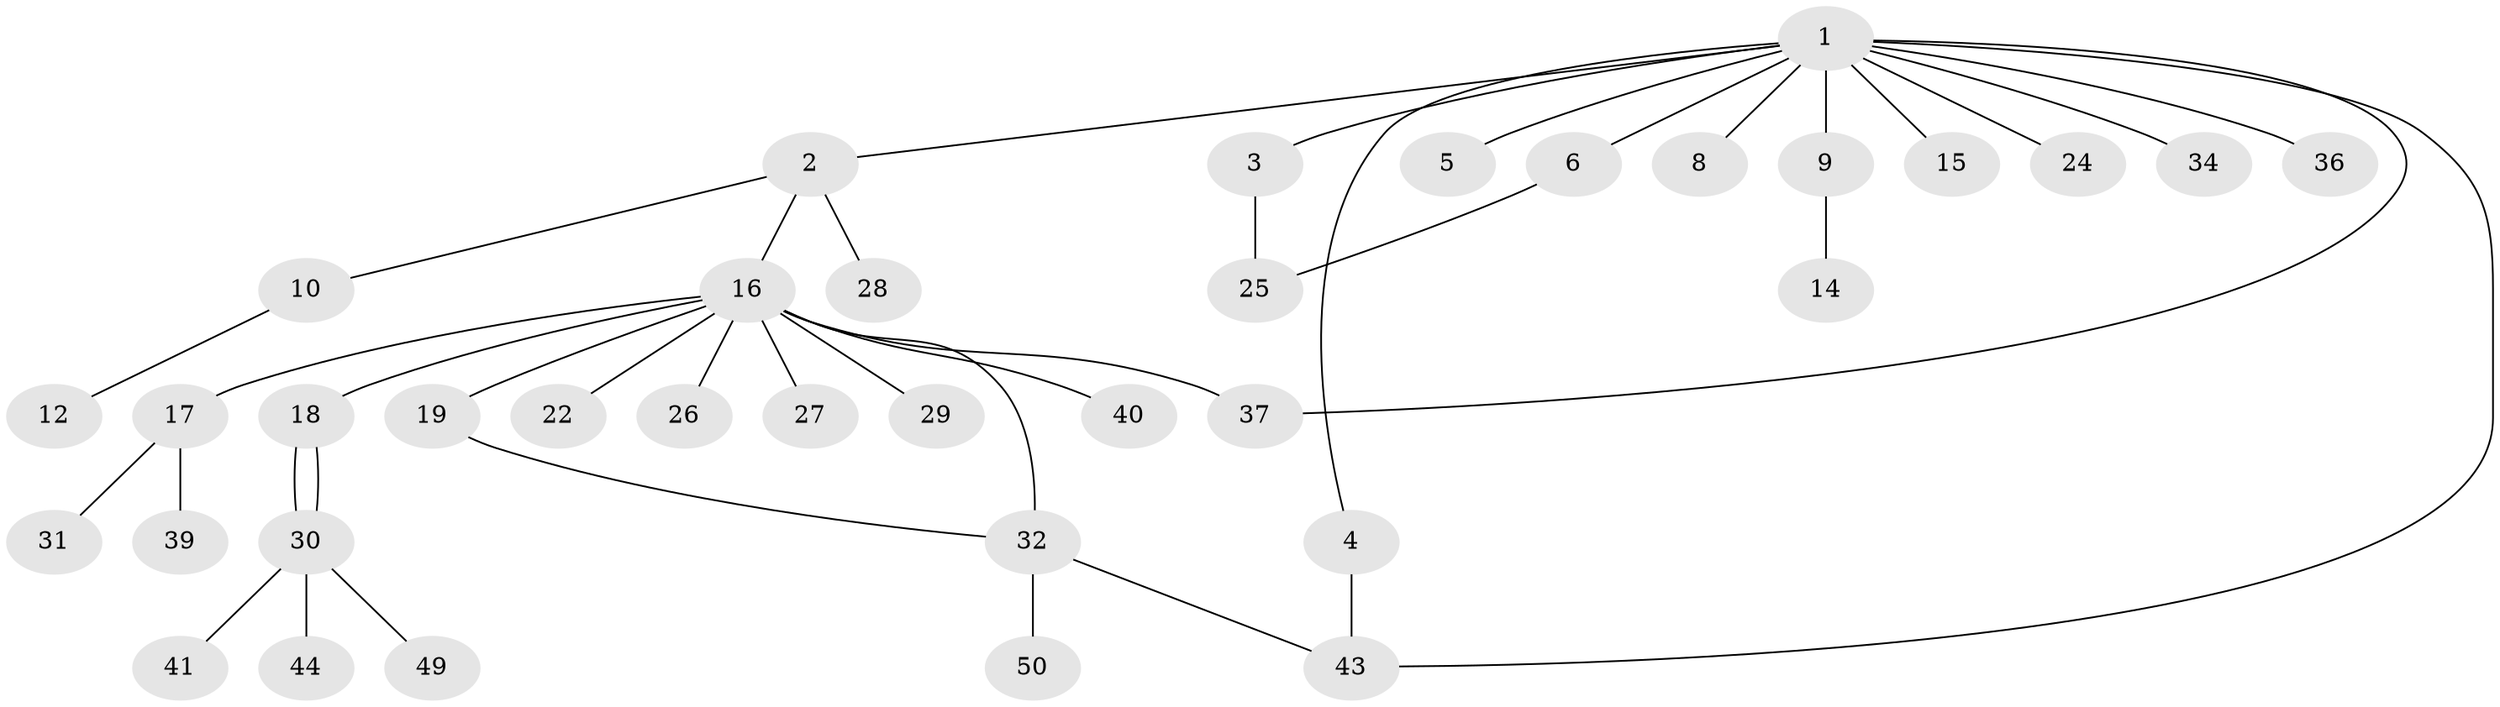 // Generated by graph-tools (version 1.1) at 2025/52/02/27/25 19:52:00]
// undirected, 36 vertices, 41 edges
graph export_dot {
graph [start="1"]
  node [color=gray90,style=filled];
  1 [super="+11"];
  2 [super="+7"];
  3;
  4 [super="+42"];
  5;
  6;
  8;
  9;
  10;
  12 [super="+13"];
  14 [super="+23"];
  15;
  16 [super="+20"];
  17 [super="+21"];
  18 [super="+47"];
  19;
  22;
  24;
  25 [super="+45"];
  26 [super="+35"];
  27 [super="+48"];
  28;
  29 [super="+38"];
  30 [super="+46"];
  31;
  32 [super="+33"];
  34;
  36;
  37;
  39;
  40;
  41;
  43;
  44;
  49;
  50;
  1 -- 2;
  1 -- 3;
  1 -- 4;
  1 -- 5;
  1 -- 6;
  1 -- 8;
  1 -- 9;
  1 -- 15;
  1 -- 24;
  1 -- 34;
  1 -- 36;
  1 -- 37;
  1 -- 43;
  2 -- 10;
  2 -- 16;
  2 -- 28;
  3 -- 25;
  4 -- 43;
  6 -- 25;
  9 -- 14;
  10 -- 12;
  16 -- 17;
  16 -- 18;
  16 -- 19;
  16 -- 26;
  16 -- 32;
  16 -- 37;
  16 -- 22;
  16 -- 40;
  16 -- 27;
  16 -- 29;
  17 -- 31;
  17 -- 39;
  18 -- 30;
  18 -- 30;
  19 -- 32;
  30 -- 41;
  30 -- 44;
  30 -- 49;
  32 -- 43;
  32 -- 50;
}
